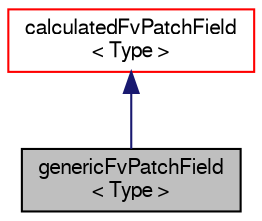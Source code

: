 digraph "genericFvPatchField&lt; Type &gt;"
{
  bgcolor="transparent";
  edge [fontname="FreeSans",fontsize="10",labelfontname="FreeSans",labelfontsize="10"];
  node [fontname="FreeSans",fontsize="10",shape=record];
  Node0 [label="genericFvPatchField\l\< Type \>",height=0.2,width=0.4,color="black", fillcolor="grey75", style="filled", fontcolor="black"];
  Node1 -> Node0 [dir="back",color="midnightblue",fontsize="10",style="solid",fontname="FreeSans"];
  Node1 [label="calculatedFvPatchField\l\< Type \>",height=0.2,width=0.4,color="red",URL="$a21970.html",tooltip="This boundary condition is not designed to be evaluated; it is assmued that the value is assigned via..."];
}
